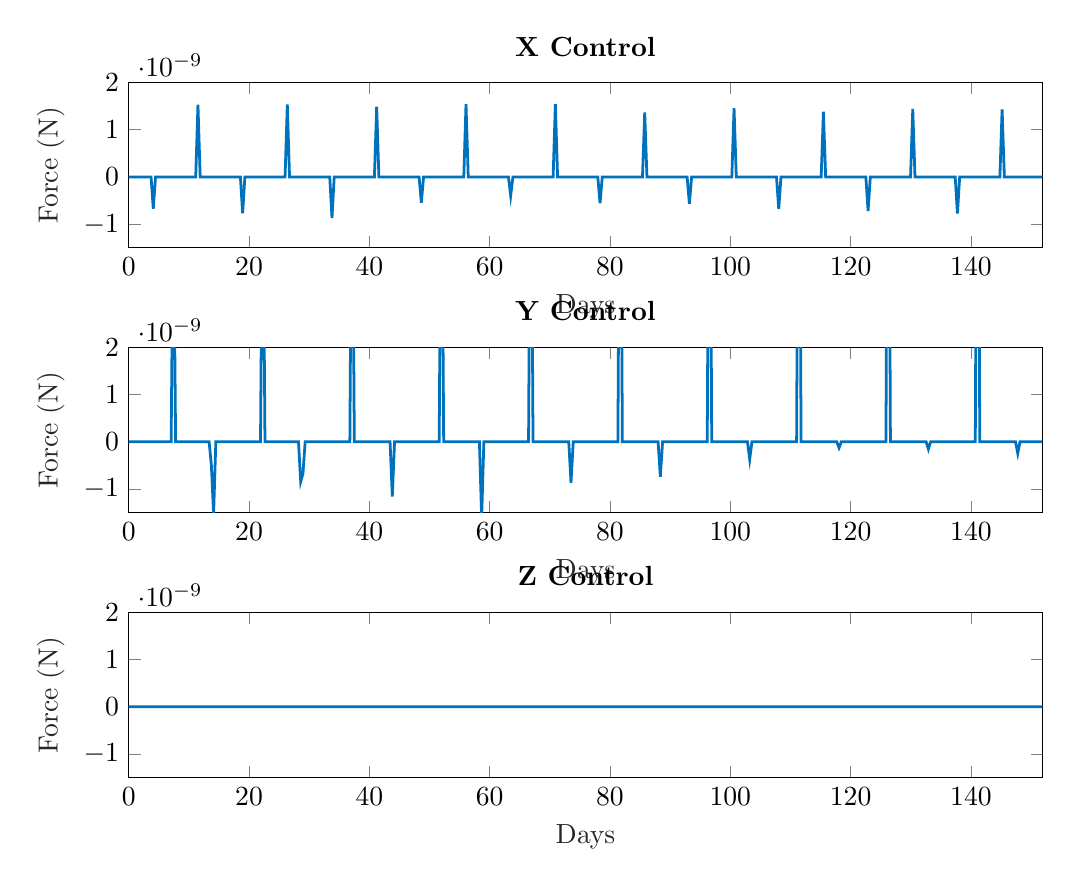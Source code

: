% This file was created by matlab2tikz.
%
%The latest updates can be retrieved from
%  http://www.mathworks.com/matlabcentral/fileexchange/22022-matlab2tikz-matlab2tikz
%where you can also make suggestions and rate matlab2tikz.
%
\definecolor{mycolor1}{rgb}{0.0,0.447,0.741}%
%
\begin{tikzpicture}

\begin{axis}[%
width=4.568in,
height=0.827in,
at={(0.766in,3.215in)},
scale only axis,
xmin=0,
xmax=151.863,
xlabel style={font=\color{white!15!black}},
xlabel={Days},
ymin=-1.5e-09,
ymax=2e-09,
ylabel style={font=\color{white!15!black}},
ylabel={Force (N)},
axis background/.style={fill=white},
title style={font=\bfseries},
title={X Control}
]
\addplot [color=mycolor1, line width=1.0pt, forget plot]
  table[row sep=crcr]{%
0	5.841e-18\\
0.371	3.059e-18\\
0.743	5.272e-19\\
1.114	-1.921e-18\\
1.485	-4.321e-18\\
1.857	-6.649e-18\\
2.228	-8.826e-18\\
2.599	-1.084e-17\\
2.97	-1.325e-17\\
3.342	-1.323e-17\\
3.713	-1.481e-17\\
4.084	-6.706e-10\\
4.456	-1.468e-15\\
4.827	-8.374e-16\\
5.198	-5.322e-16\\
5.57	-3.393e-16\\
5.941	-1.997e-16\\
6.312	-9.346e-17\\
6.683	-4.793e-18\\
7.055	6.962e-17\\
7.426	1.45e-16\\
7.797	2.184e-16\\
8.169	-7.36e-15\\
8.54	-3.094e-15\\
8.911	3.897e-16\\
9.283	4.296e-16\\
9.654	4.356e-16\\
10.025	4.317e-16\\
10.397	4.209e-16\\
10.768	4.05e-16\\
11.139	4.029e-16\\
11.51	1.533e-09\\
11.882	1.258e-16\\
12.253	7.062e-17\\
12.624	5.071e-17\\
12.996	3.848e-17\\
13.367	2.974e-17\\
13.738	2.277e-17\\
14.11	-1.7e-14\\
14.481	2.008e-14\\
14.852	8.161e-18\\
15.223	4.383e-18\\
15.595	9.347e-19\\
15.966	-2.377e-18\\
16.337	-5.615e-18\\
16.709	-8.777e-18\\
17.08	-1.175e-17\\
17.451	-1.456e-17\\
17.823	-1.783e-17\\
18.194	-1.818e-17\\
18.565	-2.102e-17\\
18.937	-7.697e-10\\
19.308	-7.817e-16\\
19.679	-4.303e-16\\
20.05	-2.707e-16\\
20.422	-1.73e-16\\
20.793	-1.026e-16\\
21.164	-4.89e-17\\
21.536	-4.179e-18\\
21.907	3.395e-17\\
22.278	7.209e-17\\
22.65	1.093e-16\\
23.021	8.233e-15\\
23.392	4.282e-15\\
23.763	1.969e-16\\
24.135	2.158e-16\\
24.506	2.187e-16\\
24.877	2.159e-16\\
25.249	2.094e-16\\
25.62	2.008e-16\\
25.991	1.986e-16\\
26.363	1.538e-09\\
26.734	1.29e-16\\
27.105	7.156e-17\\
27.477	5.095e-17\\
27.848	3.859e-17\\
28.219	2.972e-17\\
28.59	2.268e-17\\
28.962	9.341e-14\\
29.333	1.897e-14\\
29.704	7.923e-18\\
30.076	4.156e-18\\
30.447	7.13e-19\\
30.818	-2.579e-18\\
31.19	-5.793e-18\\
31.561	-8.936e-18\\
31.932	-1.189e-17\\
32.303	-1.468e-17\\
32.675	-1.789e-17\\
33.046	-1.826e-17\\
33.417	-2.109e-17\\
33.789	-8.661e-10\\
34.16	-1.002e-15\\
34.531	-5.475e-16\\
34.903	-3.467e-16\\
35.274	-2.238e-16\\
35.645	-1.34e-16\\
36.017	-6.546e-17\\
36.388	-8.54e-18\\
36.759	4.03e-17\\
37.13	8.878e-17\\
37.502	1.36e-16\\
37.873	6.567e-15\\
38.244	9.913e-15\\
38.616	2.481e-16\\
38.987	2.716e-16\\
39.358	2.756e-16\\
39.73	2.718e-16\\
40.101	2.631e-16\\
40.472	2.521e-16\\
40.843	2.488e-16\\
41.215	1.489e-09\\
41.586	3.206e-17\\
41.957	1.778e-17\\
42.329	1.265e-17\\
42.7	9.593e-18\\
43.071	7.398e-18\\
43.443	5.654e-18\\
43.814	-1.323e-13\\
44.185	4.048e-14\\
44.557	1.998e-18\\
44.928	1.072e-18\\
45.299	2.28e-19\\
45.67	-5.669e-19\\
46.042	-1.323e-18\\
46.413	-2.037e-18\\
46.784	-2.694e-18\\
47.156	-3.254e-18\\
47.527	-3.695e-18\\
47.898	-3.944e-18\\
48.27	-4.784e-18\\
48.641	-5.456e-10\\
49.012	-1.386e-16\\
49.383	-6.775e-17\\
49.755	-4.038e-17\\
50.126	-2.495e-17\\
50.497	-1.442e-17\\
50.869	-6.526e-18\\
51.24	8.566e-20\\
51.611	5.863e-18\\
51.983	1.165e-17\\
52.354	1.73e-17\\
52.725	7.407e-15\\
53.097	-2.747e-14\\
53.468	3.066e-17\\
53.839	3.325e-17\\
54.21	3.365e-17\\
54.582	3.304e-17\\
54.953	3.185e-17\\
55.324	3.045e-17\\
55.696	2.99e-17\\
56.067	1.543e-09\\
56.438	1.497e-15\\
56.81	8.35e-16\\
57.181	5.983e-16\\
57.552	4.57e-16\\
57.923	3.55e-16\\
58.295	2.734e-16\\
58.666	3.578e-14\\
59.037	5.043e-14\\
59.409	1.019e-16\\
59.78	5.883e-17\\
60.151	1.981e-17\\
60.523	-1.686e-17\\
60.894	-5.194e-17\\
61.265	-8.56e-17\\
61.637	-1.17e-16\\
62.008	-1.455e-16\\
62.379	-1.683e-16\\
62.75	-1.853e-16\\
63.122	-2.281e-16\\
63.493	-3.945e-10\\
63.864	-2.356e-16\\
64.236	-1.097e-16\\
64.607	-6.483e-17\\
64.978	-4.02e-17\\
65.35	-2.376e-17\\
65.721	-1.124e-17\\
66.092	-6.525e-19\\
66.463	8.977e-18\\
66.835	1.825e-17\\
67.206	2.73e-17\\
67.577	2.418e-14\\
67.949	-2.509e-14\\
68.32	4.94e-17\\
68.691	5.29e-17\\
69.063	5.359e-17\\
69.434	5.215e-17\\
69.805	4.959e-17\\
70.177	4.702e-17\\
70.548	4.543e-17\\
70.919	1.544e-09\\
71.29	3.129e-15\\
71.662	1.748e-15\\
72.033	1.247e-15\\
72.404	9.427e-16\\
72.776	7.261e-16\\
73.147	5.545e-16\\
73.518	-2.922e-15\\
73.89	-9.234e-14\\
74.261	1.949e-16\\
74.632	1.024e-16\\
75.003	1.856e-17\\
75.375	-6.01e-17\\
75.746	-1.338e-16\\
76.117	-2.012e-16\\
76.489	-2.599e-16\\
76.86	-3.065e-16\\
77.231	-3.37e-16\\
77.603	-3.511e-16\\
77.974	-4.208e-16\\
78.345	-5.574e-10\\
78.717	-2.75e-15\\
79.088	-1.251e-15\\
79.459	-7.294e-16\\
79.83	-4.508e-16\\
80.202	-2.669e-16\\
80.573	-1.271e-16\\
80.944	-9.108e-18\\
81.316	9.873e-17\\
81.687	2.02e-16\\
82.058	3.026e-16\\
82.43	-2.77e-14\\
82.801	-9.337e-13\\
83.172	5.491e-16\\
83.543	5.866e-16\\
83.915	5.941e-16\\
84.286	5.769e-16\\
84.657	5.471e-16\\
85.029	5.178e-16\\
85.4	4.988e-16\\
85.771	1.368e-09\\
86.143	7.285e-15\\
86.514	4.084e-15\\
86.885	2.937e-15\\
87.257	2.251e-15\\
87.628	1.755e-15\\
87.999	1.358e-15\\
88.37	-9.586e-14\\
88.742	-2.401e-13\\
89.113	5.228e-16\\
89.484	3.141e-16\\
89.856	1.274e-16\\
90.227	-4.492e-17\\
90.598	-2.05e-16\\
90.97	-3.517e-16\\
91.341	-4.817e-16\\
91.712	-5.885e-16\\
92.083	-6.65e-16\\
92.455	-7.07e-16\\
92.826	-8.088e-16\\
93.197	-5.687e-10\\
93.569	-6.439e-17\\
93.94	-2.91e-17\\
94.311	-1.689e-17\\
94.683	-1.038e-17\\
95.054	-6.076e-18\\
95.425	-2.796e-18\\
95.797	-1.667e-20\\
96.168	2.527e-18\\
96.539	4.969e-18\\
96.91	7.348e-18\\
97.282	-1.349e-14\\
97.653	-8.998e-15\\
98.024	1.31e-17\\
98.396	1.394e-17\\
98.767	1.406e-17\\
99.138	1.361e-17\\
99.51	1.288e-17\\
99.881	1.217e-17\\
100.252	1.171e-17\\
100.623	1.456e-09\\
100.995	5.03e-16\\
101.366	2.862e-16\\
101.737	2.074e-16\\
102.109	1.587e-16\\
102.48	1.239e-16\\
102.851	9.602e-17\\
103.223	5.342e-15\\
103.594	-1.538e-14\\
103.965	3.678e-17\\
104.337	2.139e-17\\
104.708	7.552e-18\\
105.079	-5.301e-18\\
105.45	-1.718e-17\\
105.822	-2.788e-17\\
106.193	-3.713e-17\\
106.564	-4.45e-17\\
106.936	-4.951e-17\\
107.307	-5.231e-17\\
107.678	-6.227e-17\\
108.05	-6.783e-10\\
108.421	-1.578e-16\\
108.792	-7.9e-17\\
109.163	-4.583e-17\\
109.535	-2.716e-17\\
109.906	-1.452e-17\\
110.277	-4.867e-18\\
110.649	3.461e-18\\
111.02	1.101e-17\\
111.391	1.851e-17\\
111.763	2.576e-17\\
112.134	-1.016e-13\\
112.505	2.856e-13\\
112.877	4.138e-17\\
113.248	4.322e-17\\
113.619	4.246e-17\\
113.99	4.05e-17\\
114.362	3.812e-17\\
114.733	3.594e-17\\
115.104	3.489e-17\\
115.476	1.38e-09\\
115.847	2.056e-16\\
116.218	1.101e-16\\
116.59	7.604e-17\\
116.961	5.691e-17\\
117.332	4.338e-17\\
117.703	3.284e-17\\
118.075	-1.639e-14\\
118.446	4.512e-14\\
118.817	1.063e-17\\
119.189	5.106e-18\\
119.56	1.108e-19\\
119.931	-4.436e-18\\
120.303	-8.526e-18\\
120.674	-1.204e-17\\
121.045	-1.479e-17\\
121.417	-1.653e-17\\
121.788	-1.709e-17\\
122.159	-1.646e-17\\
122.53	-1.526e-17\\
122.902	-7.175e-10\\
123.273	-2.647e-18\\
123.644	-1.422e-18\\
124.016	-8.58e-19\\
124.387	-5.433e-19\\
124.758	-3.37e-19\\
125.13	-1.872e-19\\
125.501	-6.353e-20\\
125.872	4.407e-20\\
126.243	1.492e-19\\
126.615	2.513e-19\\
126.986	6.775e-16\\
127.357	-3.698e-15\\
127.729	5.058e-19\\
128.1	5.633e-19\\
128.471	5.831e-19\\
128.843	5.837e-19\\
129.214	5.709e-19\\
129.585	5.514e-19\\
129.957	5.456e-19\\
130.328	1.439e-09\\
130.699	9.499e-16\\
131.07	5.171e-16\\
131.442	3.633e-16\\
131.813	2.75e-16\\
132.184	2.115e-16\\
132.556	1.613e-16\\
132.927	-2.44e-14\\
133.298	7.501e-14\\
133.67	5.621e-17\\
134.041	3.037e-17\\
134.412	7.013e-18\\
134.783	-1.458e-17\\
135.155	-3.473e-17\\
135.526	-5.333e-17\\
135.897	-6.987e-17\\
136.269	-8.327e-17\\
136.64	-9.267e-17\\
137.011	-9.691e-17\\
137.383	-1.099e-16\\
137.754	-7.714e-10\\
138.125	-1.499e-17\\
138.496	-7.644e-18\\
138.868	-4.557e-18\\
139.239	-2.878e-18\\
139.61	-1.777e-18\\
139.982	-9.717e-19\\
140.353	-3.024e-19\\
140.724	2.832e-19\\
141.096	8.529e-19\\
141.467	1.405e-18\\
141.838	-3.883e-16\\
142.21	-1.912e-15\\
142.581	2.766e-18\\
142.952	3.058e-18\\
143.323	3.152e-18\\
143.695	3.14e-18\\
144.066	3.059e-18\\
144.437	2.948e-18\\
144.809	2.91e-18\\
145.18	1.432e-09\\
145.551	4.005e-15\\
145.923	2.195e-15\\
146.294	1.554e-15\\
146.665	1.186e-15\\
147.036	9.193e-16\\
147.408	7.069e-16\\
147.779	-1.017e-14\\
148.15	-1.792e-13\\
148.522	2.607e-16\\
148.893	1.523e-16\\
149.264	5.479e-17\\
149.636	-3.534e-17\\
150.007	-1.202e-16\\
150.378	-2.001e-16\\
150.75	-2.74e-16\\
151.121	-3.381e-16\\
151.492	-3.885e-16\\
151.863	-4.201e-16\\
};
\end{axis}

\begin{axis}[%
width=4.568in,
height=0.827in,
at={(0.766in,1.891in)},
scale only axis,
xmin=0,
xmax=151.863,
xlabel style={font=\color{white!15!black}},
xlabel={Days},
ymin=-1.5e-09,
ymax=2e-09,
ylabel style={font=\color{white!15!black}},
ylabel={Force (N)},
axis background/.style={fill=white},
title style={font=\bfseries},
title={Y Control}
]
\addplot [color=mycolor1, line width=1.0pt, forget plot]
  table[row sep=crcr]{%
0	-1.924e-15\\
0.371	4.241e-15\\
0.743	-3.804e-17\\
1.114	-2.446e-17\\
1.485	-1.587e-17\\
1.857	-9.758e-18\\
2.228	-4.944e-18\\
2.599	3.396e-15\\
2.97	2.972e-13\\
3.342	-1.225e-13\\
3.713	-2.319e-14\\
4.084	7.242e-15\\
4.456	-1.922e-14\\
4.827	1.166e-14\\
5.198	1.902e-14\\
5.57	1.045e-15\\
5.941	1.621e-15\\
6.312	2.946e-15\\
6.683	9.378e-15\\
7.055	6.736e-13\\
7.426	5.396e-09\\
7.797	1.015e-14\\
8.169	4.719e-15\\
8.54	2.878e-15\\
8.911	-3.628e-15\\
9.283	7.408e-16\\
9.654	4.682e-16\\
10.025	2.768e-16\\
10.397	1.283e-16\\
10.768	-7.018e-19\\
11.139	-2.076e-15\\
11.51	-1.447e-14\\
11.882	-1.475e-17\\
12.253	-3.05e-17\\
12.624	-5.96e-17\\
12.996	-1.292e-16\\
13.367	-4.043e-16\\
13.738	-4.895e-10\\
14.11	-1.533e-09\\
14.481	-1.221e-14\\
14.852	-1.21e-14\\
15.223	-1.129e-14\\
15.595	-5.366e-17\\
15.966	-3.464e-17\\
16.337	-2.265e-17\\
16.709	-1.418e-17\\
17.08	-7.567e-18\\
17.451	5.827e-16\\
17.823	8.135e-15\\
18.194	2.447e-14\\
18.565	-1.61e-15\\
18.937	2.879e-14\\
19.308	-1.323e-14\\
19.679	-1.661e-14\\
20.05	-1.207e-14\\
20.422	5.504e-16\\
20.793	8.87e-16\\
21.164	1.626e-15\\
21.536	4.867e-15\\
21.907	4.278e-13\\
22.278	6.321e-09\\
22.65	6.853e-15\\
23.021	1.721e-15\\
23.392	-1.84e-16\\
23.763	4.467e-15\\
24.135	3.803e-16\\
24.506	2.405e-16\\
24.877	1.429e-16\\
25.249	6.743e-17\\
25.62	2.252e-18\\
25.991	-7.639e-15\\
26.363	5.791e-14\\
26.734	-1.499e-17\\
27.105	-3.096e-17\\
27.477	-6.076e-17\\
27.848	-1.321e-16\\
28.219	-3.757e-16\\
28.59	-8.432e-10\\
28.962	-6.727e-10\\
29.333	6.205e-14\\
29.704	2.12e-14\\
30.076	7.349e-14\\
30.447	-5.36e-17\\
30.818	-3.42e-17\\
31.19	-2.211e-17\\
31.561	-1.365e-17\\
31.932	-7.079e-18\\
32.303	1.575e-14\\
32.675	1.248e-13\\
33.046	2.027e-14\\
33.417	3.405e-14\\
33.789	4.078e-14\\
34.16	-8.073e-15\\
34.531	3.413e-15\\
34.903	-6.214e-15\\
35.274	6.981e-16\\
35.645	1.141e-15\\
36.017	2.076e-15\\
36.388	5.806e-15\\
36.759	3.857e-13\\
37.13	7.26e-09\\
37.502	1.258e-14\\
37.873	9.71e-15\\
38.244	-5.174e-15\\
38.616	5.456e-15\\
38.987	4.828e-16\\
39.358	3.064e-16\\
39.73	1.825e-16\\
40.101	8.66e-17\\
40.472	3.888e-18\\
40.843	-1.318e-14\\
41.215	-4.545e-14\\
41.586	-3.723e-18\\
41.957	-7.7e-18\\
42.329	-1.516e-17\\
42.7	-3.318e-17\\
43.071	-9.619e-17\\
43.443	-2.162e-13\\
43.814	-1.159e-09\\
44.185	1.078e-13\\
44.557	2.658e-13\\
44.928	2.193e-13\\
45.299	-1.316e-17\\
45.67	-8.423e-18\\
46.042	-5.468e-18\\
46.413	-3.396e-18\\
46.784	-1.782e-18\\
47.156	-1.942e-13\\
47.527	-2.747e-14\\
47.898	-1.315e-13\\
48.27	5.502e-14\\
48.641	2.584e-14\\
49.012	3.27e-14\\
49.383	-9.475e-15\\
49.755	9.798e-15\\
50.126	8.272e-17\\
50.497	1.304e-16\\
50.869	2.243e-16\\
51.24	6.768e-16\\
51.611	6.153e-14\\
51.983	7.531e-09\\
52.354	-2.807e-14\\
52.725	1.565e-15\\
53.097	2.85e-14\\
53.468	-2.122e-15\\
53.839	5.778e-17\\
54.21	3.718e-17\\
54.582	2.244e-17\\
54.953	1.087e-17\\
55.324	7.791e-19\\
55.696	-2.057e-14\\
56.067	-2.424e-13\\
56.438	-1.432e-16\\
56.81	-3.041e-16\\
57.181	-5.861e-16\\
57.552	-1.193e-15\\
57.923	-2.973e-15\\
58.295	1.697e-14\\
58.666	-1.615e-09\\
59.037	-1.839e-14\\
59.409	5.443e-14\\
59.78	1.408e-13\\
60.151	-6.892e-16\\
60.523	-4.396e-16\\
60.894	-2.874e-16\\
61.265	-1.835e-16\\
61.637	-1.052e-16\\
62.008	-5.258e-13\\
62.379	2.314e-14\\
62.75	-7.347e-14\\
63.122	7.566e-13\\
63.493	-9.75e-14\\
63.864	-3.739e-14\\
64.236	-3.545e-15\\
64.607	-1.183e-13\\
64.978	1.331e-16\\
65.35	2.308e-16\\
65.721	4.598e-16\\
66.092	1.258e-15\\
66.463	7.342e-14\\
66.835	8.342e-09\\
67.206	-6.519e-15\\
67.577	4.768e-14\\
67.949	2.414e-14\\
68.32	7.348e-14\\
68.691	1.089e-16\\
69.063	6.894e-17\\
69.434	4.232e-17\\
69.805	2.26e-17\\
70.177	6.134e-18\\
70.548	-5.325e-14\\
70.919	-6.523e-14\\
71.29	-4.232e-16\\
71.662	-8.583e-16\\
72.033	-1.682e-15\\
72.404	-3.622e-15\\
72.776	-1.02e-14\\
73.147	-4.311e-16\\
73.518	-8.671e-10\\
73.89	6.042e-14\\
74.261	-2.459e-13\\
74.632	-8.178e-14\\
75.003	-1.138e-15\\
75.375	-7.484e-16\\
75.746	-4.897e-16\\
76.117	-2.994e-16\\
76.489	-1.452e-16\\
76.86	5.174e-14\\
77.231	8.324e-14\\
77.603	-3.18e-14\\
77.974	-3.776e-14\\
78.345	-8.838e-14\\
78.717	-9.661e-15\\
79.088	-1.023e-12\\
79.459	-1.202e-13\\
79.83	1.494e-15\\
80.202	2.636e-15\\
80.573	5.42e-15\\
80.944	1.52e-14\\
81.316	1.614e-13\\
81.687	8.97e-09\\
82.058	-9.714e-13\\
82.43	8.994e-14\\
82.801	7.547e-14\\
83.172	3.864e-14\\
83.543	1.232e-15\\
83.915	7.77e-16\\
84.286	4.768e-16\\
84.657	2.564e-16\\
85.029	7.331e-17\\
85.4	7.883e-13\\
85.771	1.458e-14\\
86.143	-7.069e-16\\
86.514	-1.491e-15\\
86.885	-2.842e-15\\
87.257	-5.66e-15\\
87.628	-1.298e-14\\
87.999	-8.134e-14\\
88.37	-7.383e-10\\
88.742	-8.908e-14\\
89.113	2.765e-14\\
89.484	-5.482e-14\\
89.856	-3.4e-15\\
90.227	-2.156e-15\\
90.598	-1.405e-15\\
90.97	-8.95e-16\\
91.341	-5.127e-16\\
91.712	-7.47e-14\\
92.083	-2.6e-14\\
92.455	2.357e-14\\
92.826	-1.387e-13\\
93.197	-4.337e-14\\
93.569	2.272e-14\\
93.94	3.958e-14\\
94.311	-2.144e-14\\
94.683	3.773e-17\\
95.054	6.683e-17\\
95.425	1.371e-16\\
95.797	3.952e-16\\
96.168	6.385e-15\\
96.539	9.755e-09\\
96.91	-4.492e-14\\
97.282	1.172e-15\\
97.653	-5.001e-14\\
98.024	-1.074e-13\\
98.396	2.761e-17\\
98.767	1.732e-17\\
99.138	1.05e-17\\
99.51	5.429e-18\\
99.881	1.153e-18\\
100.252	-8.945e-14\\
100.623	6.215e-15\\
100.995	-5.577e-17\\
101.366	-1.167e-16\\
101.737	-2.215e-16\\
102.109	-4.45e-16\\
102.48	-9.645e-16\\
102.851	-1.037e-14\\
103.223	-3.708e-10\\
103.594	-3.913e-15\\
103.965	-1.899e-14\\
104.337	9.481e-15\\
104.708	-2.109e-16\\
105.079	-1.403e-16\\
105.45	-9.383e-17\\
105.822	-6.005e-17\\
106.193	-3.329e-17\\
106.564	7.575e-15\\
106.936	5.2e-15\\
107.307	-3.187e-15\\
107.678	-3.211e-14\\
108.05	1.876e-13\\
108.421	-3.83e-13\\
108.792	6.434e-13\\
109.163	7.637e-13\\
109.535	1.648e-16\\
109.906	2.913e-16\\
110.277	5.709e-16\\
110.649	1.832e-15\\
111.02	9.251e-14\\
111.391	1.046e-08\\
111.763	2.567e-13\\
112.134	4.858e-13\\
112.505	-1.673e-14\\
112.877	-3.316e-13\\
113.248	3.885e-17\\
113.619	2.349e-17\\
113.99	1.086e-17\\
114.362	-6.519e-19\\
114.733	-1.243e-17\\
115.104	2.225e-12\\
115.476	-4.468e-14\\
115.847	-2.552e-17\\
116.218	-4.999e-17\\
116.59	-9.049e-17\\
116.961	-1.626e-16\\
117.332	-2.601e-16\\
117.703	-1.191e-14\\
118.075	-1.259e-10\\
118.446	-4.05e-14\\
118.817	8.138e-14\\
119.189	2.481e-14\\
119.56	-4.637e-17\\
119.931	-3.199e-17\\
120.303	-2.087e-17\\
120.674	-1.172e-17\\
121.045	-3.553e-18\\
121.417	-2.119e-13\\
121.788	8.605e-14\\
122.159	-2.152e-14\\
122.53	1.033e-14\\
122.902	3.115e-14\\
123.273	3.513e-15\\
123.644	-9.118e-15\\
124.016	-1.056e-14\\
124.387	1.056e-18\\
124.758	1.576e-18\\
125.13	2.196e-18\\
125.501	3.891e-18\\
125.872	2.868e-17\\
126.243	1.091e-08\\
126.615	4.623e-16\\
126.986	8.27e-15\\
127.357	-1.251e-14\\
127.729	2.213e-14\\
128.1	1.414e-18\\
128.471	9.088e-19\\
128.843	5.664e-19\\
129.214	3.148e-19\\
129.585	1.124e-19\\
129.957	7.877e-15\\
130.328	2.505e-16\\
130.699	-1.036e-16\\
131.07	-2.111e-16\\
131.442	-4.034e-16\\
131.813	-8.218e-16\\
132.184	-2.031e-15\\
132.556	-1.302e-13\\
132.927	-1.545e-10\\
133.298	7.478e-14\\
133.67	3.314e-14\\
134.041	-1.695e-13\\
134.412	-3.624e-16\\
134.783	-2.295e-16\\
135.155	-1.467e-16\\
135.526	-8.911e-17\\
135.897	-4.431e-17\\
136.269	-6.34e-14\\
136.64	-6.604e-14\\
137.011	-1.583e-14\\
137.383	6.321e-14\\
137.754	-7.426e-15\\
138.125	5.839e-15\\
138.496	-4.446e-15\\
138.868	-1.395e-15\\
139.239	5.9e-18\\
139.61	8.808e-18\\
139.982	1.244e-17\\
140.353	2.233e-17\\
140.724	1.314e-16\\
141.096	1.128e-08\\
141.467	-6.228e-15\\
141.838	-2.686e-15\\
142.21	-2.614e-16\\
142.581	1.311e-14\\
142.952	6.92e-18\\
143.323	4.494e-18\\
143.695	2.8e-18\\
144.066	1.523e-18\\
144.437	4.709e-19\\
144.809	-1.794e-14\\
145.18	-7.293e-14\\
145.551	-3.292e-16\\
145.923	-6.938e-16\\
146.294	-1.287e-15\\
146.665	-2.421e-15\\
147.036	-5.129e-15\\
147.408	5.441e-14\\
147.779	-2.45e-10\\
148.15	3.819e-15\\
148.522	1.493e-14\\
148.893	8.309e-15\\
149.264	-1.647e-15\\
149.636	-1.042e-15\\
150.007	-6.779e-16\\
150.378	-4.29e-16\\
150.75	-2.4e-16\\
151.121	-1.279e-13\\
151.492	-1.752e-13\\
151.863	3.207e-13\\
};
\end{axis}

\begin{axis}[%
width=4.568in,
height=0.827in,
at={(0.766in,0.566in)},
scale only axis,
xmin=0,
xmax=151.863,
xlabel style={font=\color{white!15!black}},
xlabel={Days},
ymin=-1.5e-09,
ymax=2e-09,
ylabel style={font=\color{white!15!black}},
ylabel={Force (N)},
axis background/.style={fill=white},
title style={font=\bfseries},
title={Z Control}
]
\addplot [color=mycolor1, line width=1.0pt, forget plot]
  table[row sep=crcr]{%
0	-4.796e-15\\
0.371	4.899e-16\\
0.743	5.468e-19\\
1.114	4.158e-19\\
1.485	2.759e-19\\
1.857	1.485e-19\\
2.228	2.427e-20\\
2.599	-7.469e-15\\
2.97	-4.699e-15\\
3.342	-8.538e-15\\
3.713	-7.271e-16\\
4.084	-2.496e-15\\
4.456	-7.765e-16\\
4.827	2.367e-15\\
5.198	-4.055e-16\\
5.57	-2.384e-17\\
5.941	-2.493e-17\\
6.312	-2.423e-17\\
6.683	-2.263e-17\\
7.055	-2.021e-17\\
7.426	-2.276e-15\\
7.797	-1.289e-15\\
8.169	9.792e-17\\
8.54	8.856e-17\\
8.911	5.72e-16\\
9.283	3.151e-18\\
9.654	7.227e-18\\
10.025	1.156e-17\\
10.397	1.577e-17\\
10.768	2.119e-17\\
11.139	-3.487e-15\\
11.51	1.219e-14\\
11.882	1.583e-18\\
12.253	1.568e-18\\
12.624	1.623e-18\\
12.996	1.64e-18\\
13.367	1.626e-18\\
13.738	1.183e-14\\
14.11	6.879e-16\\
14.481	-1.224e-14\\
14.852	-4.044e-16\\
15.223	1.73e-15\\
15.595	7.609e-19\\
15.966	5.837e-19\\
16.337	3.933e-19\\
16.709	2.197e-19\\
17.08	4.958e-20\\
17.451	-6.429e-16\\
17.823	7.336e-16\\
18.194	2.356e-16\\
18.565	-2.403e-14\\
18.937	1.437e-15\\
19.308	5.873e-16\\
19.679	3.988e-16\\
20.05	8.114e-16\\
20.422	-1.215e-17\\
20.793	-1.257e-17\\
21.164	-1.22e-17\\
21.536	-1.134e-17\\
21.907	-1.007e-17\\
22.278	3.14e-15\\
22.65	-1.103e-16\\
23.021	7.934e-16\\
23.392	-8.694e-16\\
23.763	-4.511e-16\\
24.135	1.858e-18\\
24.506	3.944e-18\\
24.877	6.131e-18\\
25.249	8.278e-18\\
25.62	1.093e-17\\
25.991	-4.587e-16\\
26.363	-1.018e-16\\
26.734	1.63e-18\\
27.105	1.619e-18\\
27.477	1.659e-18\\
27.848	1.668e-18\\
28.219	1.644e-18\\
28.59	1.399e-14\\
28.962	2.093e-14\\
29.333	6.81e-14\\
29.704	3.779e-14\\
30.076	1.927e-14\\
30.447	7.252e-19\\
30.818	5.306e-19\\
31.19	3.287e-19\\
31.561	1.413e-19\\
31.932	-3.88e-20\\
32.303	2.078e-14\\
32.675	1.765e-14\\
33.046	1.799e-14\\
33.417	2.592e-14\\
33.789	5.942e-15\\
34.16	1.083e-15\\
34.531	-1.984e-15\\
34.903	6.612e-15\\
35.274	-1.574e-17\\
35.645	-1.623e-17\\
36.017	-1.574e-17\\
36.388	-1.461e-17\\
36.759	-1.297e-17\\
37.13	3.096e-15\\
37.502	1.204e-16\\
37.873	3.888e-16\\
38.244	-3.788e-15\\
38.616	3.559e-15\\
38.987	2.415e-18\\
39.358	5.118e-18\\
39.73	7.929e-18\\
40.101	1.071e-17\\
40.472	1.405e-17\\
40.843	4.124e-15\\
41.215	1.065e-13\\
41.586	4.04e-19\\
41.957	3.985e-19\\
42.329	4.051e-19\\
42.7	4.051e-19\\
43.071	3.969e-19\\
43.443	1.077e-13\\
43.814	-1.084e-13\\
44.185	1.588e-15\\
44.557	1.035e-13\\
44.928	2.101e-13\\
45.299	1.641e-19\\
45.67	1.159e-19\\
46.042	6.663e-20\\
46.413	2.093e-20\\
46.784	-2.234e-20\\
47.156	1.072e-13\\
47.527	2.453e-15\\
47.898	-1.057e-13\\
48.27	1.314e-15\\
48.641	-9.928e-16\\
49.012	5.741e-16\\
49.383	1.442e-15\\
49.755	-2.89e-14\\
50.126	-1.893e-18\\
50.497	-1.923e-18\\
50.869	-1.85e-18\\
51.24	-1.704e-18\\
51.611	-1.498e-18\\
51.983	5.621e-14\\
52.354	-4.314e-16\\
52.725	9.761e-17\\
53.097	-2.893e-14\\
53.468	5.805e-14\\
53.839	3.622e-19\\
54.21	6.86e-19\\
54.582	1.021e-18\\
54.953	1.352e-18\\
55.324	1.747e-18\\
55.696	2.954e-14\\
56.067	-3.159e-15\\
56.438	1.899e-17\\
56.81	1.877e-17\\
57.181	1.906e-17\\
57.552	1.905e-17\\
57.923	1.868e-17\\
58.295	7.0e-17\\
58.666	-5.131e-15\\
59.037	-1.175e-14\\
59.409	5.986e-15\\
59.78	-7.472e-15\\
60.151	7.869e-18\\
60.523	5.584e-18\\
60.894	3.24e-18\\
61.265	1.049e-18\\
61.637	-1.037e-18\\
62.008	-1.058e-14\\
62.379	-6.604e-15\\
62.75	-7.919e-15\\
63.122	-1.922e-14\\
63.493	3.226e-14\\
63.864	-3.259e-14\\
64.236	2.214e-15\\
64.607	-3.668e-16\\
64.978	-2.676e-18\\
65.35	-2.639e-18\\
65.721	-2.488e-18\\
66.092	-2.245e-18\\
66.463	-1.923e-18\\
66.835	-8.32e-16\\
67.206	2.277e-15\\
67.577	1.343e-15\\
67.949	1.245e-15\\
68.32	3.205e-16\\
68.691	8.132e-19\\
69.063	1.281e-18\\
69.434	1.749e-18\\
69.805	2.227e-18\\
70.177	2.752e-18\\
70.548	-6.495e-17\\
70.919	-1.322e-15\\
71.29	3.857e-17\\
71.662	3.746e-17\\
72.033	3.827e-17\\
72.404	3.844e-17\\
72.776	3.772e-17\\
73.147	-8.186e-14\\
73.518	-1.104e-15\\
73.89	8.017e-14\\
74.261	-8.026e-14\\
74.632	-8.018e-14\\
75.003	1.558e-17\\
75.375	1.127e-17\\
75.746	6.769e-18\\
76.117	2.701e-18\\
76.489	-1.23e-18\\
76.86	-9.631e-17\\
77.231	3.031e-16\\
77.603	2.488e-16\\
77.974	-8.143e-16\\
78.345	9.43e-13\\
78.717	-6.184e-16\\
79.088	9.45e-13\\
79.459	3.037e-16\\
79.83	-2.946e-17\\
80.202	-2.89e-17\\
80.573	-2.717e-17\\
80.944	-2.443e-17\\
81.316	-2.084e-17\\
81.687	9.791e-16\\
82.058	1.331e-15\\
82.43	9.451e-13\\
82.801	-2.902e-15\\
83.172	-9.449e-13\\
83.543	9.363e-18\\
83.915	1.453e-17\\
84.286	1.966e-17\\
84.657	2.494e-17\\
85.029	3.062e-17\\
85.4	-8.568e-18\\
85.771	-2.14e-14\\
86.143	8.856e-17\\
86.514	8.606e-17\\
86.885	8.679e-17\\
87.257	8.649e-17\\
87.628	8.435e-17\\
87.999	-9.874e-15\\
88.37	-1.086e-14\\
88.742	3.055e-16\\
89.113	1.192e-14\\
89.484	7.605e-17\\
89.856	3.322e-17\\
90.227	2.278e-17\\
90.598	1.214e-17\\
90.97	2.298e-18\\
91.341	-7.072e-18\\
91.712	-2.209e-14\\
92.083	4.759e-16\\
92.455	-2.127e-14\\
92.826	-2.184e-14\\
93.197	2.921e-15\\
93.569	-1.686e-14\\
93.94	-1.794e-14\\
94.311	-1.945e-14\\
94.683	-6.856e-19\\
95.054	-6.722e-19\\
95.425	-6.316e-19\\
95.797	-5.674e-19\\
96.168	-4.832e-19\\
96.539	-4.009e-14\\
96.91	-1.701e-14\\
97.282	-1.803e-14\\
97.653	-1.771e-15\\
98.024	1.264e-16\\
98.396	2.218e-19\\
98.767	3.425e-19\\
99.138	4.627e-19\\
99.51	5.871e-19\\
99.881	7.215e-19\\
100.252	-4.12e-14\\
100.623	4.577e-16\\
100.995	6.323e-18\\
101.366	6.062e-18\\
101.737	6.192e-18\\
102.109	6.224e-18\\
102.48	6.114e-18\\
102.851	4.061e-17\\
103.223	3.351e-15\\
103.594	3.335e-15\\
103.965	2.71e-19\\
104.337	3.451e-15\\
104.708	2.583e-18\\
105.079	1.919e-18\\
105.45	1.208e-18\\
105.822	5.716e-19\\
106.193	-5.421e-20\\
106.564	-3.126e-16\\
106.936	1.103e-15\\
107.307	6.335e-16\\
107.678	1.749e-15\\
108.05	4.278e-15\\
108.421	8.357e-16\\
108.792	-1.449e-13\\
109.163	1.404e-13\\
109.535	-2.375e-18\\
109.906	-2.375e-18\\
110.277	-2.242e-18\\
110.649	-2.046e-18\\
111.02	-1.783e-18\\
111.391	1.563e-13\\
111.763	1.468e-13\\
112.134	1.504e-13\\
112.505	-2.258e-15\\
112.877	4.701e-16\\
113.248	4.987e-19\\
113.619	9.013e-19\\
113.99	1.323e-18\\
114.362	1.753e-18\\
114.733	2.261e-18\\
115.104	2.781e-15\\
115.476	-3.47e-16\\
115.847	2.573e-18\\
116.218	2.462e-18\\
116.59	2.399e-18\\
116.961	2.34e-18\\
117.332	2.219e-18\\
117.703	-3.192e-15\\
118.075	5.034e-16\\
118.446	-2.667e-15\\
118.817	3.095e-14\\
119.189	5.143e-14\\
119.56	5.677e-19\\
119.931	2.308e-19\\
120.303	-8.531e-20\\
120.674	-3.807e-19\\
121.045	-6.485e-19\\
121.417	2.744e-14\\
121.788	2.988e-14\\
122.159	-6.166e-16\\
122.53	4.577e-15\\
122.902	-7.247e-15\\
123.273	-8.344e-15\\
123.644	-3.597e-15\\
124.016	-4.882e-15\\
124.387	-3.982e-20\\
124.758	-4.061e-20\\
125.13	-3.879e-20\\
125.501	-3.61e-20\\
125.872	-3.226e-20\\
126.243	2.422e-16\\
126.615	-3.544e-15\\
126.986	-3.561e-15\\
127.357	-3.308e-15\\
127.729	-3.667e-15\\
128.1	4.395e-21\\
128.471	1.082e-20\\
128.843	1.744e-20\\
129.214	2.381e-20\\
129.585	3.147e-20\\
129.957	1.022e-15\\
130.328	-2.217e-14\\
130.699	1.174e-17\\
131.07	1.153e-17\\
131.442	1.145e-17\\
131.813	1.129e-17\\
132.184	1.089e-17\\
132.556	4.505e-15\\
132.927	3.141e-14\\
133.298	-4.365e-14\\
133.67	-2.473e-15\\
134.041	2.949e-14\\
134.412	3.719e-18\\
134.783	2.182e-18\\
135.155	6.929e-19\\
135.526	-7.174e-19\\
135.897	-2.013e-18\\
136.269	2.5e-15\\
136.64	2.597e-14\\
137.011	-2.336e-14\\
137.383	-3.001e-14\\
137.754	5.205e-16\\
138.125	-2.075e-15\\
138.496	-3.661e-16\\
138.868	5.485e-16\\
139.239	-2.134e-19\\
139.61	-2.168e-19\\
139.982	-2.066e-19\\
140.353	-1.919e-19\\
140.724	-1.71e-19\\
141.096	-1.264e-16\\
141.467	-1.113e-15\\
141.838	-9.773e-16\\
142.21	-7.974e-16\\
142.581	-8.828e-16\\
142.952	2.552e-20\\
143.323	6.001e-20\\
143.695	9.551e-20\\
144.066	1.299e-19\\
144.437	1.709e-19\\
144.809	-8.163e-16\\
145.18	3.02e-14\\
145.551	4.978e-17\\
145.923	4.886e-17\\
146.294	4.859e-17\\
146.665	4.809e-17\\
147.036	4.648e-17\\
147.408	4.103e-14\\
147.779	3.493e-15\\
148.15	-5.882e-15\\
148.522	3.567e-14\\
148.893	3.698e-14\\
149.264	1.668e-17\\
149.636	1.014e-17\\
150.007	3.806e-18\\
150.378	-2.222e-18\\
150.75	-7.79e-18\\
151.121	-3.857e-14\\
151.492	-1.825e-17\\
151.863	-3.594e-14\\
};
\end{axis}
\end{tikzpicture}%